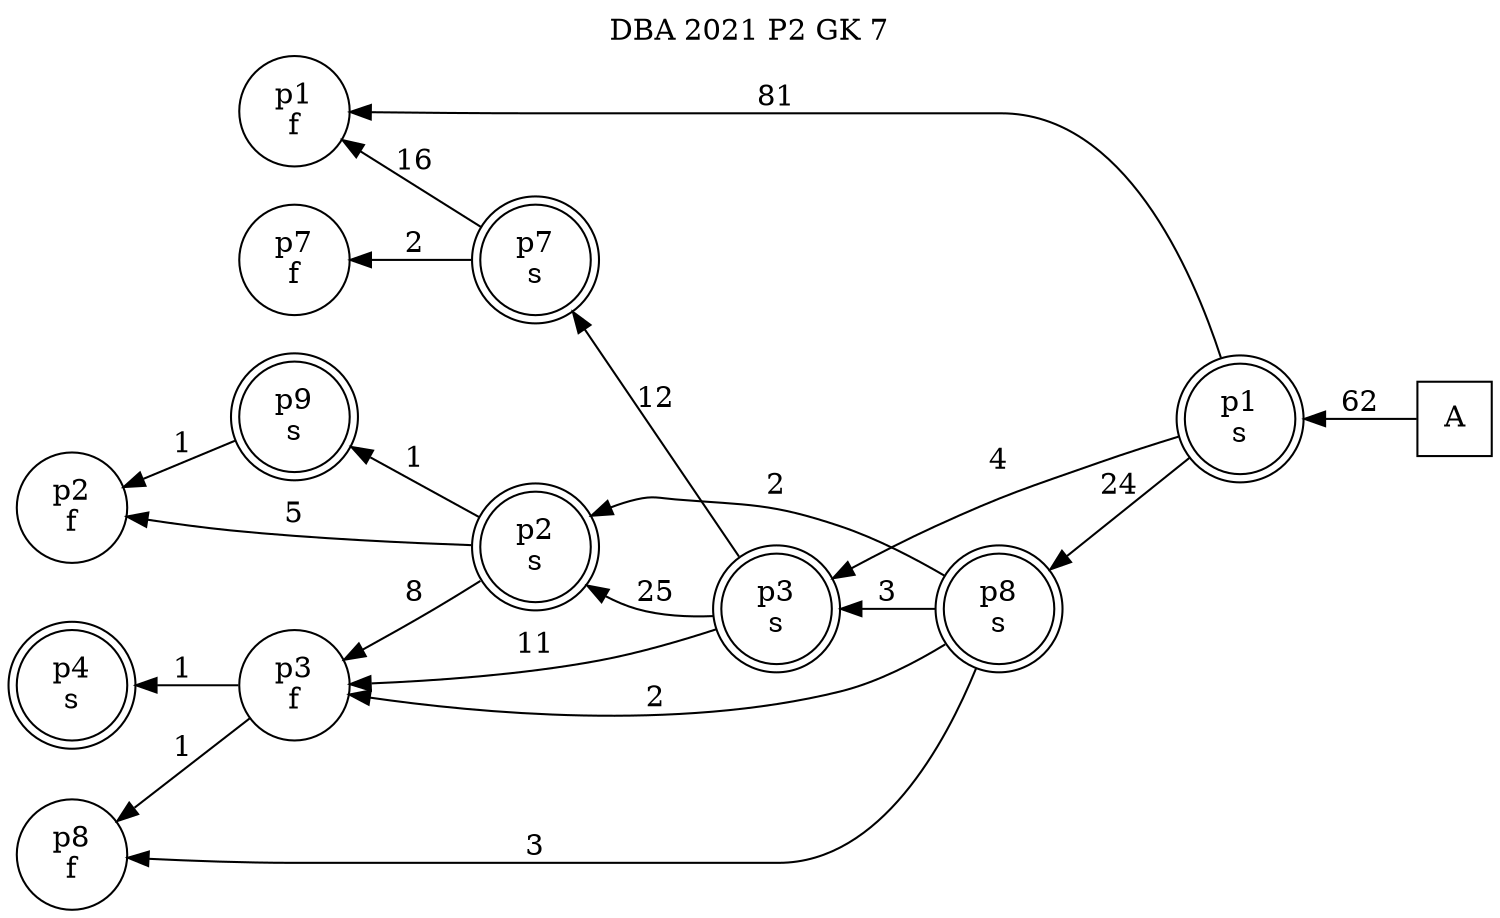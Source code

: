 digraph DBA_2021_P2_GK_7_GOOD {
labelloc="tl"
label= " DBA 2021 P2 GK 7 "
rankdir="RL";
graph [ size=" 10 , 10 !"]

"A" [shape="square" label="A"]
"p1_s" [shape="doublecircle" label="p1
s"]
"p3_s" [shape="doublecircle" label="p3
s"]
"p7_s" [shape="doublecircle" label="p7
s"]
"p7_f" [shape="circle" label="p7
f"]
"p1_f" [shape="circle" label="p1
f"]
"p8_s" [shape="doublecircle" label="p8
s"]
"p8_f" [shape="circle" label="p8
f"]
"p2_s" [shape="doublecircle" label="p2
s"]
"p3_f" [shape="circle" label="p3
f"]
"p2_f" [shape="circle" label="p2
f"]
"p9_s" [shape="doublecircle" label="p9
s"]
"p4_s" [shape="doublecircle" label="p4
s"]
"A" -> "p1_s" [ label=62]
"p1_s" -> "p3_s" [ label=4]
"p1_s" -> "p1_f" [ label=81]
"p1_s" -> "p8_s" [ label=24]
"p3_s" -> "p7_s" [ label=12]
"p3_s" -> "p2_s" [ label=25]
"p3_s" -> "p3_f" [ label=11]
"p7_s" -> "p7_f" [ label=2]
"p7_s" -> "p1_f" [ label=16]
"p8_s" -> "p3_s" [ label=3]
"p8_s" -> "p8_f" [ label=3]
"p8_s" -> "p2_s" [ label=2]
"p8_s" -> "p3_f" [ label=2]
"p2_s" -> "p3_f" [ label=8]
"p2_s" -> "p2_f" [ label=5]
"p2_s" -> "p9_s" [ label=1]
"p3_f" -> "p8_f" [ label=1]
"p3_f" -> "p4_s" [ label=1]
"p9_s" -> "p2_f" [ label=1]
}

